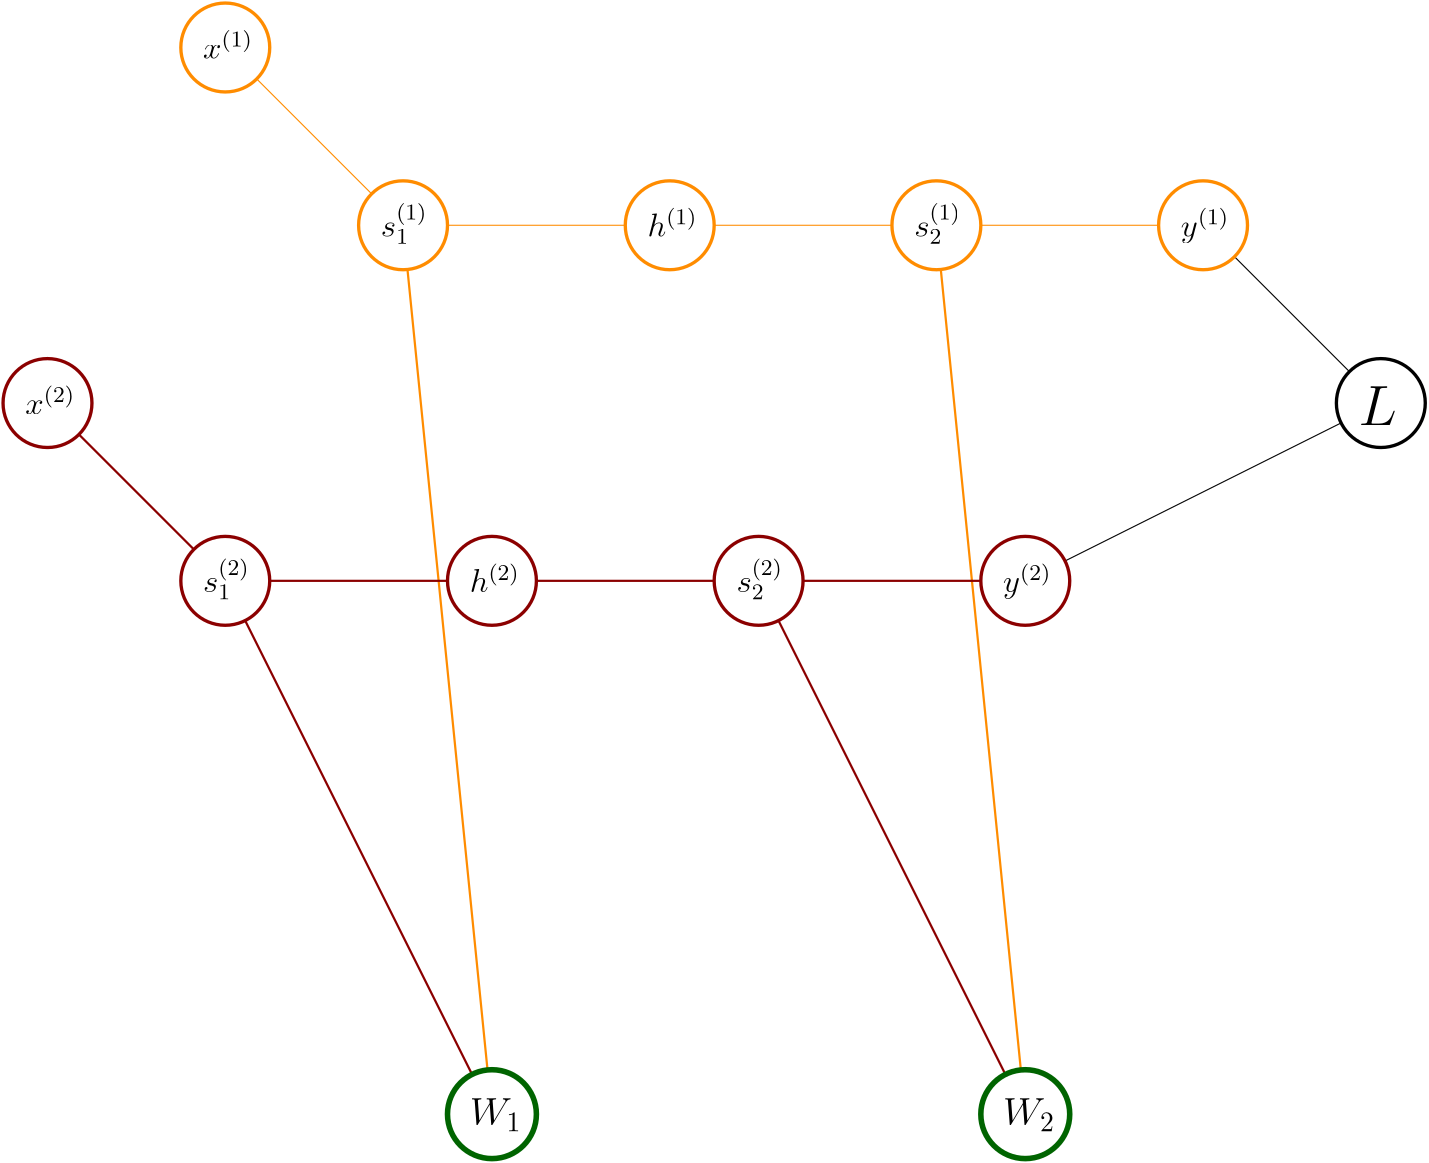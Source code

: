 <?xml version="1.0"?>
<!DOCTYPE ipe SYSTEM "ipe.dtd">
<ipe version="70206" creator="Ipe 7.2.7">
<info created="D:20180419100043" modified="D:20180419100417"/>
<ipestyle name="basic">
<symbol name="arrow/arc(spx)">
<path stroke="sym-stroke" fill="sym-stroke" pen="sym-pen">
0 0 m
-1 0.333 l
-1 -0.333 l
h
</path>
</symbol>
<symbol name="arrow/farc(spx)">
<path stroke="sym-stroke" fill="white" pen="sym-pen">
0 0 m
-1 0.333 l
-1 -0.333 l
h
</path>
</symbol>
<symbol name="arrow/ptarc(spx)">
<path stroke="sym-stroke" fill="sym-stroke" pen="sym-pen">
0 0 m
-1 0.333 l
-0.8 0 l
-1 -0.333 l
h
</path>
</symbol>
<symbol name="arrow/fptarc(spx)">
<path stroke="sym-stroke" fill="white" pen="sym-pen">
0 0 m
-1 0.333 l
-0.8 0 l
-1 -0.333 l
h
</path>
</symbol>
<symbol name="mark/circle(sx)" transformations="translations">
<path fill="sym-stroke">
0.6 0 0 0.6 0 0 e
0.4 0 0 0.4 0 0 e
</path>
</symbol>
<symbol name="mark/disk(sx)" transformations="translations">
<path fill="sym-stroke">
0.6 0 0 0.6 0 0 e
</path>
</symbol>
<symbol name="mark/fdisk(sfx)" transformations="translations">
<group>
<path fill="sym-fill">
0.5 0 0 0.5 0 0 e
</path>
<path fill="sym-stroke" fillrule="eofill">
0.6 0 0 0.6 0 0 e
0.4 0 0 0.4 0 0 e
</path>
</group>
</symbol>
<symbol name="mark/box(sx)" transformations="translations">
<path fill="sym-stroke" fillrule="eofill">
-0.6 -0.6 m
0.6 -0.6 l
0.6 0.6 l
-0.6 0.6 l
h
-0.4 -0.4 m
0.4 -0.4 l
0.4 0.4 l
-0.4 0.4 l
h
</path>
</symbol>
<symbol name="mark/square(sx)" transformations="translations">
<path fill="sym-stroke">
-0.6 -0.6 m
0.6 -0.6 l
0.6 0.6 l
-0.6 0.6 l
h
</path>
</symbol>
<symbol name="mark/fsquare(sfx)" transformations="translations">
<group>
<path fill="sym-fill">
-0.5 -0.5 m
0.5 -0.5 l
0.5 0.5 l
-0.5 0.5 l
h
</path>
<path fill="sym-stroke" fillrule="eofill">
-0.6 -0.6 m
0.6 -0.6 l
0.6 0.6 l
-0.6 0.6 l
h
-0.4 -0.4 m
0.4 -0.4 l
0.4 0.4 l
-0.4 0.4 l
h
</path>
</group>
</symbol>
<symbol name="mark/cross(sx)" transformations="translations">
<group>
<path fill="sym-stroke">
-0.43 -0.57 m
0.57 0.43 l
0.43 0.57 l
-0.57 -0.43 l
h
</path>
<path fill="sym-stroke">
-0.43 0.57 m
0.57 -0.43 l
0.43 -0.57 l
-0.57 0.43 l
h
</path>
</group>
</symbol>
<symbol name="arrow/fnormal(spx)">
<path stroke="sym-stroke" fill="white" pen="sym-pen">
0 0 m
-1 0.333 l
-1 -0.333 l
h
</path>
</symbol>
<symbol name="arrow/pointed(spx)">
<path stroke="sym-stroke" fill="sym-stroke" pen="sym-pen">
0 0 m
-1 0.333 l
-0.8 0 l
-1 -0.333 l
h
</path>
</symbol>
<symbol name="arrow/fpointed(spx)">
<path stroke="sym-stroke" fill="white" pen="sym-pen">
0 0 m
-1 0.333 l
-0.8 0 l
-1 -0.333 l
h
</path>
</symbol>
<symbol name="arrow/linear(spx)">
<path stroke="sym-stroke" pen="sym-pen">
-1 0.333 m
0 0 l
-1 -0.333 l
</path>
</symbol>
<symbol name="arrow/fdouble(spx)">
<path stroke="sym-stroke" fill="white" pen="sym-pen">
0 0 m
-1 0.333 l
-1 -0.333 l
h
-1 0 m
-2 0.333 l
-2 -0.333 l
h
</path>
</symbol>
<symbol name="arrow/double(spx)">
<path stroke="sym-stroke" fill="sym-stroke" pen="sym-pen">
0 0 m
-1 0.333 l
-1 -0.333 l
h
-1 0 m
-2 0.333 l
-2 -0.333 l
h
</path>
</symbol>
<pen name="heavier" value="0.8"/>
<pen name="fat" value="1.2"/>
<pen name="ultrafat" value="2"/>
<symbolsize name="large" value="5"/>
<symbolsize name="small" value="2"/>
<symbolsize name="tiny" value="1.1"/>
<arrowsize name="large" value="10"/>
<arrowsize name="small" value="5"/>
<arrowsize name="tiny" value="3"/>
<color name="red" value="1 0 0"/>
<color name="green" value="0 1 0"/>
<color name="blue" value="0 0 1"/>
<color name="yellow" value="1 1 0"/>
<color name="orange" value="1 0.647 0"/>
<color name="gold" value="1 0.843 0"/>
<color name="purple" value="0.627 0.125 0.941"/>
<color name="gray" value="0.745"/>
<color name="brown" value="0.647 0.165 0.165"/>
<color name="navy" value="0 0 0.502"/>
<color name="pink" value="1 0.753 0.796"/>
<color name="seagreen" value="0.18 0.545 0.341"/>
<color name="turquoise" value="0.251 0.878 0.816"/>
<color name="violet" value="0.933 0.51 0.933"/>
<color name="darkblue" value="0 0 0.545"/>
<color name="darkcyan" value="0 0.545 0.545"/>
<color name="darkgray" value="0.663"/>
<color name="darkgreen" value="0 0.392 0"/>
<color name="darkmagenta" value="0.545 0 0.545"/>
<color name="darkorange" value="1 0.549 0"/>
<color name="darkred" value="0.545 0 0"/>
<color name="lightblue" value="0.678 0.847 0.902"/>
<color name="lightcyan" value="0.878 1 1"/>
<color name="lightgray" value="0.827"/>
<color name="lightgreen" value="0.565 0.933 0.565"/>
<color name="lightyellow" value="1 1 0.878"/>
<dashstyle name="dashed" value="[4] 0"/>
<dashstyle name="dotted" value="[1 3] 0"/>
<dashstyle name="dash dotted" value="[4 2 1 2] 0"/>
<dashstyle name="dash dot dotted" value="[4 2 1 2 1 2] 0"/>
<textsize name="large" value="\large"/>
<textsize name="Large" value="\Large"/>
<textsize name="LARGE" value="\LARGE"/>
<textsize name="huge" value="\huge"/>
<textsize name="Huge" value="\Huge"/>
<textsize name="small" value="\small"/>
<textsize name="footnote" value="\footnotesize"/>
<textsize name="tiny" value="\tiny"/>
<textstyle name="center" begin="\begin{center}" end="\end{center}"/>
<textstyle name="itemize" begin="\begin{itemize}" end="\end{itemize}"/>
<textstyle name="item" begin="\begin{itemize}\item{}" end="\end{itemize}"/>
<gridsize name="4 pts" value="4"/>
<gridsize name="8 pts (~3 mm)" value="8"/>
<gridsize name="16 pts (~6 mm)" value="16"/>
<gridsize name="32 pts (~12 mm)" value="32"/>
<gridsize name="10 pts (~3.5 mm)" value="10"/>
<gridsize name="20 pts (~7 mm)" value="20"/>
<gridsize name="14 pts (~5 mm)" value="14"/>
<gridsize name="28 pts (~10 mm)" value="28"/>
<gridsize name="56 pts (~20 mm)" value="56"/>
<anglesize name="90 deg" value="90"/>
<anglesize name="60 deg" value="60"/>
<anglesize name="45 deg" value="45"/>
<anglesize name="30 deg" value="30"/>
<anglesize name="22.5 deg" value="22.5"/>
<opacity name="10%" value="0.1"/>
<opacity name="30%" value="0.3"/>
<opacity name="50%" value="0.5"/>
<opacity name="75%" value="0.75"/>
<tiling name="falling" angle="-60" step="4" width="1"/>
<tiling name="rising" angle="30" step="4" width="1"/>
</ipestyle>
<page>
<layer name="alpha"/>
<view layers="alpha" active="alpha"/>
<path layer="alpha" stroke="darkorange">
128 768 m
192 704 l
</path>
<path stroke="darkorange">
192 704 m
288 704 l
</path>
<path stroke="darkorange">
288 704 m
384 704 l
</path>
<path stroke="darkorange">
384 704 m
480 704 l
</path>
<path matrix="1 0 0 1 -64 -128" stroke="darkred" pen="heavier">
128 768 m
192 704 l
</path>
<path matrix="1 0 0 1 -64 -128" stroke="darkred" pen="heavier">
288 704 m
384 704 l
</path>
<path stroke="darkorange" pen="heavier">
224 384 m
192 704 l
</path>
<path stroke="darkred" pen="heavier">
224 384 m
128 576 l
</path>
<path stroke="darkorange" pen="heavier">
416 384 m
384 704 l
</path>
<path matrix="2 0 0 1 -416 0" stroke="darkred" pen="heavier">
416 384 m
368 576 l
</path>
<path stroke="darkorange" fill="white" pen="fat">
16 0 0 16 128 768 e
</path>
<path matrix="1 0 0 1 64 -64" stroke="darkorange" fill="white" pen="fat">
16 0 0 16 128 768 e
</path>
<path matrix="1 0 0 1 256 -64" stroke="darkorange" fill="white" pen="fat">
16 0 0 16 128 768 e
</path>
<path matrix="1 0 0 1 160 -64" stroke="darkorange" fill="white" pen="fat">
16 0 0 16 128 768 e
</path>
<path matrix="1 0 0 1 -64 -128" stroke="darkred" fill="white" pen="fat">
16 0 0 16 128 768 e
</path>
<path stroke="black">
480 704 m
544 640 l
</path>
<path stroke="black">
416 576 m
544 640 l
</path>
<path matrix="1 0 0 1 352 -64" stroke="darkorange" fill="white" pen="fat">
16 0 0 16 128 768 e
</path>
<path matrix="1 0 0 1 416 -128" stroke="black" fill="white" pen="fat">
16 0 0 16 128 768 e
</path>
<path matrix="1 0 0 1 288 -384" stroke="darkgreen" fill="white" pen="ultrafat">
16 0 0 16 128 768 e
</path>
<path matrix="1 0 0 1 96 -384" stroke="darkgreen" fill="white" pen="ultrafat">
16 0 0 16 128 768 e
</path>
<text matrix="1 0 0 1 -4 0" transformations="translations" pos="124 764" stroke="black" type="label" width="17.971" height="10.316" depth="0" valign="baseline" size="large" style="math">x^{(1)}</text>
<text matrix="1 0 0 1 -4 0" transformations="translations" pos="188 700" stroke="black" type="label" width="16.833" height="12.09" depth="2.61" valign="baseline" size="large" style="math">s_1^{(1)}</text>
<text matrix="1 0 0 1 -4 0" transformations="translations" pos="284 700" stroke="black" type="label" width="18.057" height="10.316" depth="0" valign="baseline" size="large" style="math">h^{(1)}</text>
<text matrix="1 0 0 1 -4 -4" transformations="translations" pos="380 704" stroke="black" type="label" width="16.833" height="12.09" depth="2.61" valign="baseline" size="large" style="math">s_2^{(1)}</text>
<text matrix="1 0 0 1 -4 -4" transformations="translations" pos="540 636" stroke="black" type="label" width="13.765" height="14.119" depth="0" valign="baseline" size="huge" style="math">L</text>
<text matrix="1 0 0 1 -4 -4" transformations="translations" pos="476 704" stroke="black" type="label" width="17.455" height="10.321" depth="2.32" valign="baseline" size="large" style="math">y^{(1)}</text>
<text matrix="1 0 0 1 -68 -128" transformations="translations" pos="124 764" stroke="black" type="label" width="17.971" height="10.316" depth="0" valign="baseline" size="large" style="math">x^{(2)}</text>
<text matrix="1 0 0 1 0 4" transformations="translations" pos="216 376" stroke="black" type="label" width="18.741" height="9.805" depth="2.15" valign="baseline" size="Large" style="math">W_1</text>
<text matrix="1 0 0 1 192 4" transformations="translations" pos="216 376" stroke="black" type="label" width="18.741" height="9.805" depth="2.15" valign="baseline" size="Large" style="math">W_2</text>
<path matrix="1 0 0 1 -64 -128" stroke="darkred" pen="heavier">
384 704 m
480 704 l
</path>
<path matrix="1 0 0 1 288 -192" stroke="darkred" fill="white" pen="fat">
16 0 0 16 128 768 e
</path>
<path matrix="1 0 0 1 192 -192" stroke="darkred" fill="white" pen="fat">
16 0 0 16 128 768 e
</path>
<path matrix="1 0 0 1 -64 -128" stroke="darkred" pen="heavier">
192 704 m
288 704 l
</path>
<path matrix="1 0 0 1 96 -192" stroke="darkred" fill="white" pen="fat">
16 0 0 16 128 768 e
</path>
<path matrix="1 0 0 1 0 -192" stroke="darkred" fill="white" pen="fat">
16 0 0 16 128 768 e
</path>
<text matrix="1 0 0 1 -68 -128" transformations="translations" pos="188 700" stroke="black" type="label" width="16.833" height="12.09" depth="2.61" valign="baseline" size="large" style="math">s_1^{(2)}</text>
<text matrix="1 0 0 1 -68 -128" transformations="translations" pos="284 700" stroke="black" type="label" width="18.057" height="10.316" depth="0" valign="baseline" size="large" style="math">h^{(2)}</text>
<text matrix="1 0 0 1 -68 -132" transformations="translations" pos="380 704" stroke="black" type="label" width="16.833" height="12.09" depth="2.61" valign="baseline" size="large" style="math">s_2^{(2)}</text>
<text matrix="1 0 0 1 -68 -132" transformations="translations" pos="476 704" stroke="black" type="label" width="17.455" height="10.321" depth="2.32" valign="baseline" size="large" style="math">y^{(2)}</text>
</page>
</ipe>

